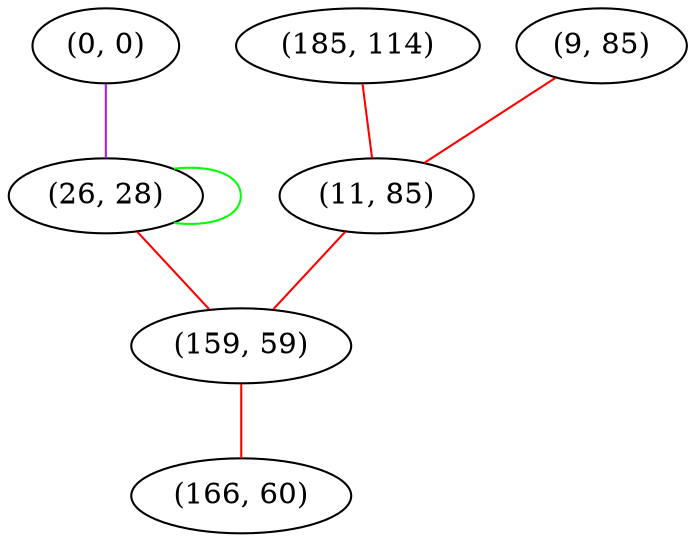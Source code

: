 graph "" {
"(0, 0)";
"(185, 114)";
"(9, 85)";
"(11, 85)";
"(26, 28)";
"(159, 59)";
"(166, 60)";
"(0, 0)" -- "(26, 28)"  [color=purple, key=0, weight=4];
"(185, 114)" -- "(11, 85)"  [color=red, key=0, weight=1];
"(9, 85)" -- "(11, 85)"  [color=red, key=0, weight=1];
"(11, 85)" -- "(159, 59)"  [color=red, key=0, weight=1];
"(26, 28)" -- "(159, 59)"  [color=red, key=0, weight=1];
"(26, 28)" -- "(26, 28)"  [color=green, key=0, weight=2];
"(159, 59)" -- "(166, 60)"  [color=red, key=0, weight=1];
}
